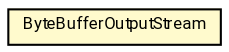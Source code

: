 #!/usr/local/bin/dot
#
# Class diagram 
# Generated by UMLGraph version R5_7_2-60-g0e99a6 (http://www.spinellis.gr/umlgraph/)
#

digraph G {
	graph [fontnames="svg"]
	edge [fontname="Roboto",fontsize=7,labelfontname="Roboto",labelfontsize=7,color="black"];
	node [fontname="Roboto",fontcolor="black",fontsize=8,shape=plaintext,margin=0,width=0,height=0];
	nodesep=0.15;
	ranksep=0.25;
	rankdir=LR;
	// de.lmu.ifi.dbs.elki.utilities.io.ByteBufferOutputStream
	c2047518 [label=<<table title="de.lmu.ifi.dbs.elki.utilities.io.ByteBufferOutputStream" border="0" cellborder="1" cellspacing="0" cellpadding="2" bgcolor="lemonChiffon" href="ByteBufferOutputStream.html" target="_parent">
		<tr><td><table border="0" cellspacing="0" cellpadding="1">
		<tr><td align="center" balign="center"> <font face="Roboto">ByteBufferOutputStream</font> </td></tr>
		</table></td></tr>
		</table>>, URL="ByteBufferOutputStream.html"];
}

